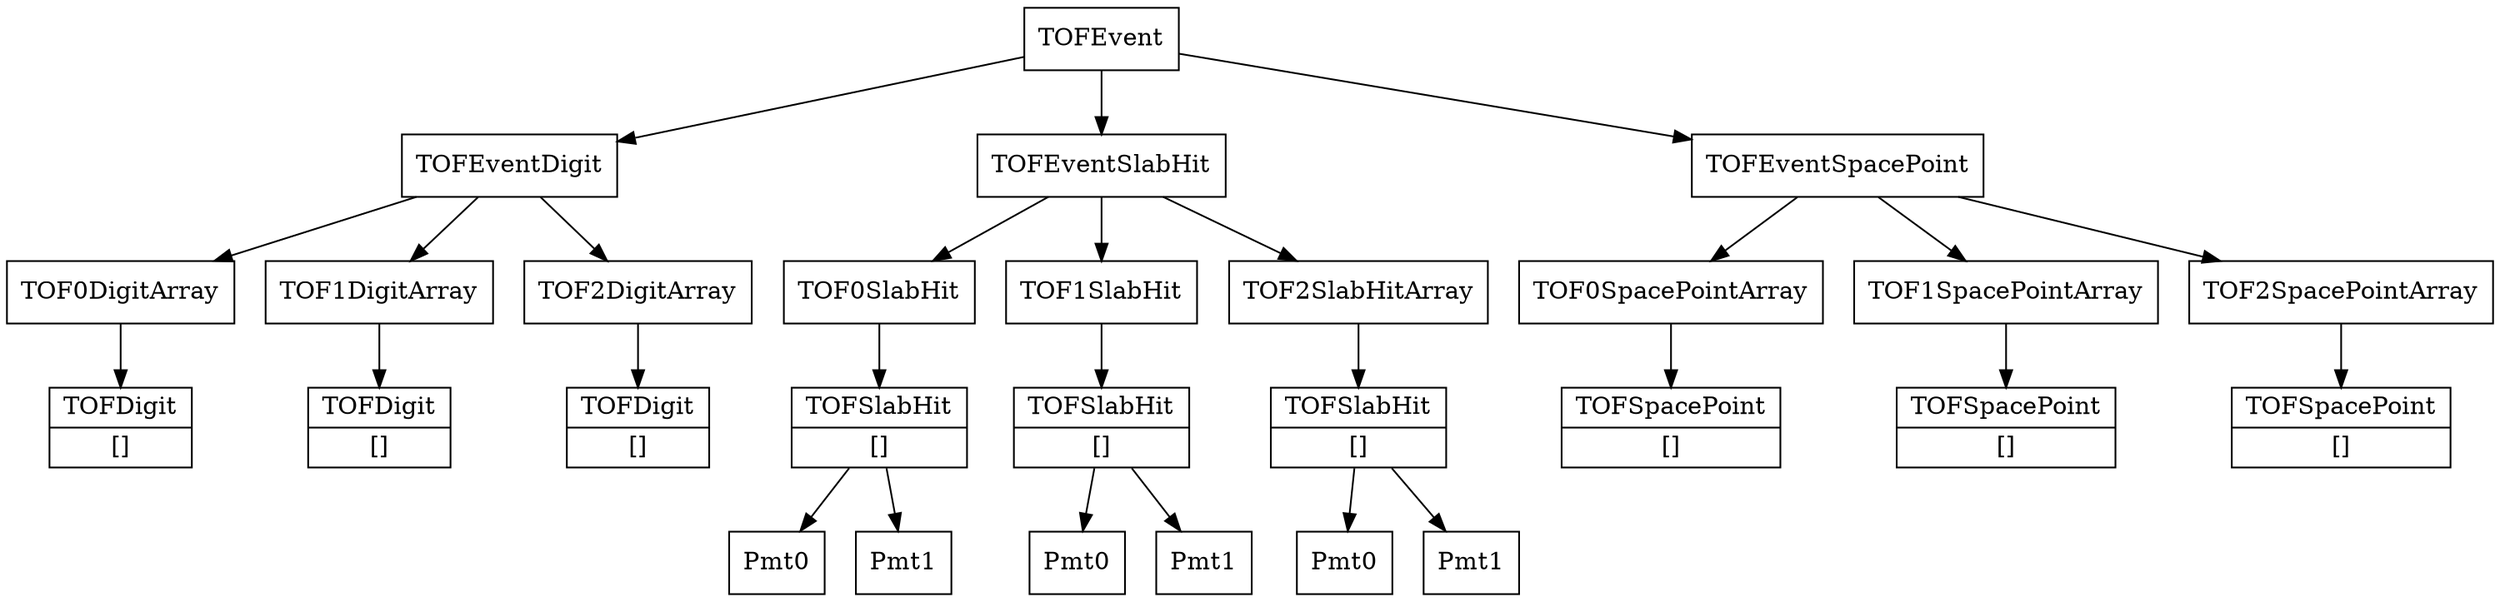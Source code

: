 // generate using "dot tof_datastructure.dot -Tpdf -o tof_datastructure.pdf"

digraph G {
  node [shape=record];
  tof_event [shape=record, label="{TOFEvent}"]
    tof_event_tof_digits [shape=record, label="{TOFEventDigit}"]
      tof_event_tof_digits_tof0 [shape=record, label="{TOF0DigitArray}"]
      tof_event_tof_digits_tof0_array_item [shape=record, label="{TOFDigit|[]}"]
      tof_event_tof_digits_tof1 [shape=record, label="{TOF1DigitArray}"]
      tof_event_tof_digits_tof1_array_item [shape=record, label="{TOFDigit|[]}"]
      tof_event_tof_digits_tof2 [shape=record, label="{TOF2DigitArray}"]
      tof_event_tof_digits_tof2_array_item [shape=record, label="{TOFDigit|[]}"]
    tof_event_tof_slab_hits [shape=record, label="{TOFEventSlabHit}"]
      tof_event_tof_slab_hits_tof0 [shape=record, label="{TOF0SlabHit}"]
      tof_event_tof_slab_hits_tof0_array_item [shape=record, label="{TOFSlabHit|[]}"]
        tof_event_tof_slab_hits_tof0_array_item_pmt0 [shape=record, label="{Pmt0}"]
        tof_event_tof_slab_hits_tof0_array_item_pmt1 [shape=record, label="{Pmt1}"]
      tof_event_tof_slab_hits_tof1 [shape=record, label="{TOF1SlabHit}"]
      tof_event_tof_slab_hits_tof1_array_item [shape=record, label="{TOFSlabHit|[]}"]
        tof_event_tof_slab_hits_tof1_array_item_pmt0 [shape=record, label="{Pmt0}"]
        tof_event_tof_slab_hits_tof1_array_item_pmt1 [shape=record, label="{Pmt1}"]
      tof_event_tof_slab_hits_tof2 [shape=record, label="{TOF2SlabHitArray}"]
      tof_event_tof_slab_hits_tof2_array_item [shape=record, label="{TOFSlabHit|[]}"]
        tof_event_tof_slab_hits_tof2_array_item_pmt0 [shape=record, label="{Pmt0}"]
        tof_event_tof_slab_hits_tof2_array_item_pmt1 [shape=record, label="{Pmt1}"]
    tof_event_tof_space_points [shape=record, label="{TOFEventSpacePoint}"]
      tof_event_tof_space_points_tof0 [shape=record, label="{TOF0SpacePointArray}"]
      tof_event_tof_space_points_tof0_array_item [shape=record, label="{TOFSpacePoint|[]}"]
      tof_event_tof_space_points_tof1 [shape=record, label="{TOF1SpacePointArray}"]
      tof_event_tof_space_points_tof1_array_item [shape=record, label="{TOFSpacePoint|[]}"]
      tof_event_tof_space_points_tof2 [shape=record, label="{TOF2SpacePointArray}"]
      tof_event_tof_space_points_tof2_array_item [shape=record, label="{TOFSpacePoint|[]}"]

    tof_event -> tof_event_tof_digits
    tof_event -> tof_event_tof_slab_hits
    tof_event -> tof_event_tof_space_points
    tof_event_tof_digits -> tof_event_tof_digits_tof0
    tof_event_tof_digits -> tof_event_tof_digits_tof1
    tof_event_tof_digits -> tof_event_tof_digits_tof2
      tof_event_tof_digits_tof0 -> tof_event_tof_digits_tof0_array_item
      tof_event_tof_digits_tof1 -> tof_event_tof_digits_tof1_array_item
      tof_event_tof_digits_tof2 -> tof_event_tof_digits_tof2_array_item
    tof_event_tof_slab_hits -> tof_event_tof_slab_hits_tof0
    tof_event_tof_slab_hits -> tof_event_tof_slab_hits_tof1
    tof_event_tof_slab_hits -> tof_event_tof_slab_hits_tof2
      tof_event_tof_slab_hits_tof0 -> tof_event_tof_slab_hits_tof0_array_item
      tof_event_tof_slab_hits_tof0_array_item -> tof_event_tof_slab_hits_tof0_array_item_pmt0
      tof_event_tof_slab_hits_tof0_array_item -> tof_event_tof_slab_hits_tof0_array_item_pmt1
      tof_event_tof_slab_hits_tof1 -> tof_event_tof_slab_hits_tof1_array_item
      tof_event_tof_slab_hits_tof1_array_item -> tof_event_tof_slab_hits_tof1_array_item_pmt0
      tof_event_tof_slab_hits_tof1_array_item -> tof_event_tof_slab_hits_tof1_array_item_pmt1
      tof_event_tof_slab_hits_tof2 -> tof_event_tof_slab_hits_tof2_array_item
      tof_event_tof_slab_hits_tof2_array_item -> tof_event_tof_slab_hits_tof2_array_item_pmt0
      tof_event_tof_slab_hits_tof2_array_item -> tof_event_tof_slab_hits_tof2_array_item_pmt1
    tof_event_tof_space_points -> tof_event_tof_space_points_tof0
    tof_event_tof_space_points -> tof_event_tof_space_points_tof1
    tof_event_tof_space_points -> tof_event_tof_space_points_tof2
      tof_event_tof_space_points_tof0 -> tof_event_tof_space_points_tof0_array_item
      tof_event_tof_space_points_tof1 -> tof_event_tof_space_points_tof1_array_item
      tof_event_tof_space_points_tof2 -> tof_event_tof_space_points_tof2_array_item
}

